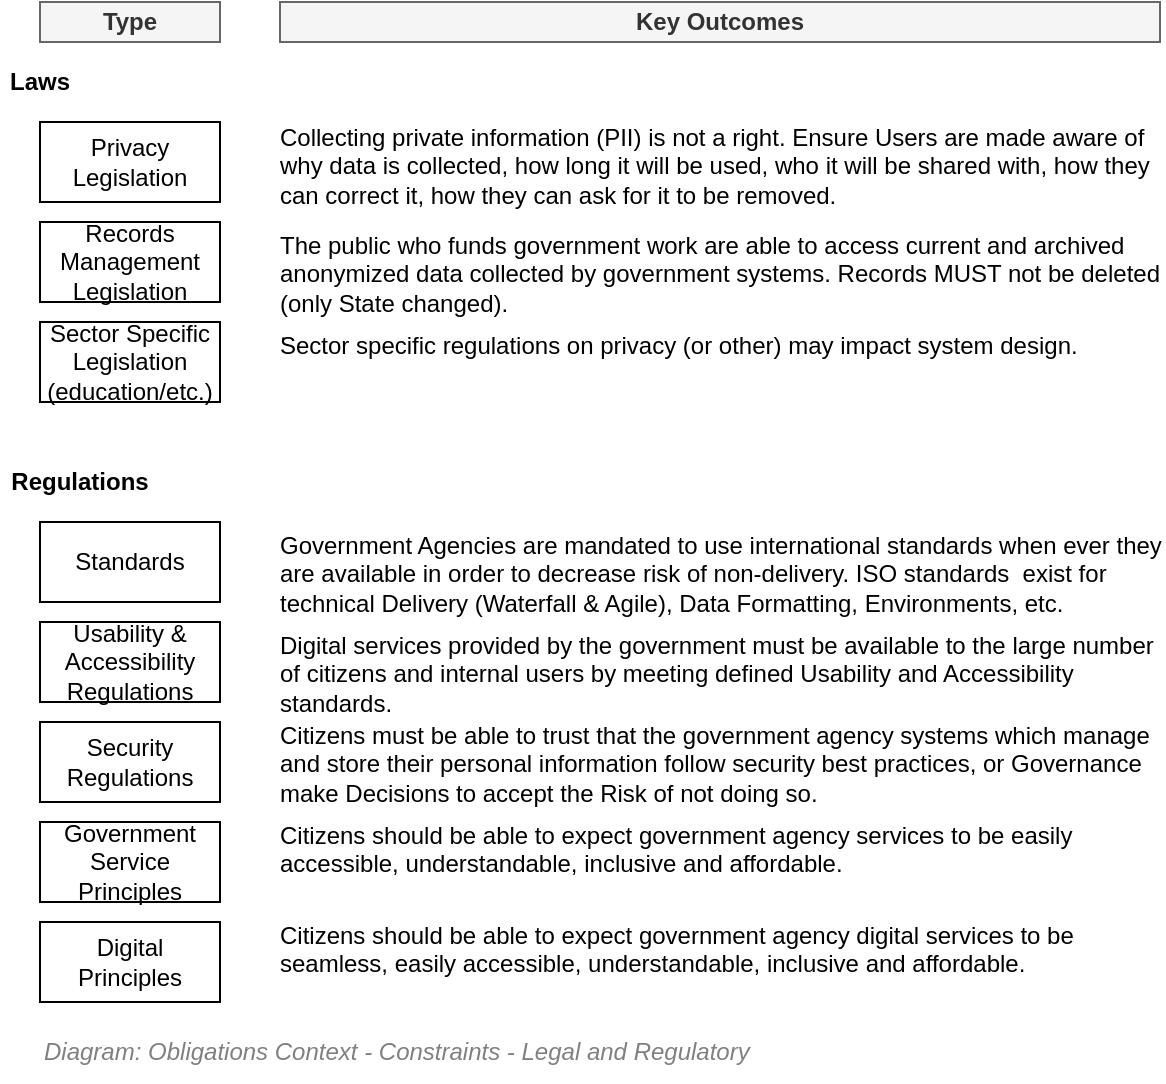 <mxfile compressed="false" version="20.3.0" type="device">
  <diagram id="uJewTiHXaNtHGO4uoLR4" name="Constraints/Legal">
    <mxGraphModel dx="782" dy="549" grid="1" gridSize="10" guides="1" tooltips="1" connect="1" arrows="1" fold="1" page="1" pageScale="1" pageWidth="827" pageHeight="1169" math="0" shadow="0">
      <root>
        <mxCell id="rhp4sE3xphnoTrhWa3b3-0" />
        <mxCell id="rhp4sE3xphnoTrhWa3b3-1" parent="rhp4sE3xphnoTrhWa3b3-0" />
        <mxCell id="rhp4sE3xphnoTrhWa3b3-2" value="Privacy Legislation" style="rounded=0;whiteSpace=wrap;html=1;" parent="rhp4sE3xphnoTrhWa3b3-1" vertex="1">
          <mxGeometry x="120" y="160" width="90" height="40" as="geometry" />
        </mxCell>
        <mxCell id="rhp4sE3xphnoTrhWa3b3-4" value="Records Management Legislation" style="rounded=0;whiteSpace=wrap;html=1;" parent="rhp4sE3xphnoTrhWa3b3-1" vertex="1">
          <mxGeometry x="120" y="210" width="90" height="40" as="geometry" />
        </mxCell>
        <mxCell id="rhp4sE3xphnoTrhWa3b3-5" value="Sector Specific Legislation&lt;br&gt;(education/etc.)" style="rounded=0;whiteSpace=wrap;html=1;" parent="rhp4sE3xphnoTrhWa3b3-1" vertex="1">
          <mxGeometry x="120" y="260" width="90" height="40" as="geometry" />
        </mxCell>
        <mxCell id="rhp4sE3xphnoTrhWa3b3-7" value="Collecting private information (PII) is not a right. Ensure Users are made aware of why data is collected, how long it will be used, who it will be shared with, how they can correct it, how they can ask for it to be removed." style="text;html=1;strokeColor=none;fillColor=none;align=left;verticalAlign=top;whiteSpace=wrap;rounded=0;spacing=0;" parent="rhp4sE3xphnoTrhWa3b3-1" vertex="1">
          <mxGeometry x="240" y="156" width="440" height="50" as="geometry" />
        </mxCell>
        <mxCell id="rhp4sE3xphnoTrhWa3b3-9" value="The public who funds government work are able to access current and archived anonymized data collected by government systems. Records MUST not be deleted (only State changed).&lt;br&gt;.&amp;nbsp;" style="text;html=1;strokeColor=none;fillColor=none;align=left;verticalAlign=top;whiteSpace=wrap;rounded=0;spacing=0;" parent="rhp4sE3xphnoTrhWa3b3-1" vertex="1">
          <mxGeometry x="240" y="210" width="440" height="50" as="geometry" />
        </mxCell>
        <mxCell id="rhp4sE3xphnoTrhWa3b3-10" value="Sector specific regulations on privacy (or other) may impact system design.&amp;nbsp;" style="text;html=1;strokeColor=none;fillColor=none;align=left;verticalAlign=top;whiteSpace=wrap;rounded=0;spacing=0;" parent="rhp4sE3xphnoTrhWa3b3-1" vertex="1">
          <mxGeometry x="240" y="260" width="440" height="50" as="geometry" />
        </mxCell>
        <mxCell id="rhp4sE3xphnoTrhWa3b3-11" value="Laws" style="text;html=1;strokeColor=none;fillColor=none;align=center;verticalAlign=middle;whiteSpace=wrap;rounded=0;fontStyle=1" parent="rhp4sE3xphnoTrhWa3b3-1" vertex="1">
          <mxGeometry x="100" y="130" width="40" height="20" as="geometry" />
        </mxCell>
        <mxCell id="rhp4sE3xphnoTrhWa3b3-12" value="Regulations" style="text;html=1;strokeColor=none;fillColor=none;align=center;verticalAlign=middle;whiteSpace=wrap;rounded=0;fontStyle=1" parent="rhp4sE3xphnoTrhWa3b3-1" vertex="1">
          <mxGeometry x="120" y="330" width="40" height="20" as="geometry" />
        </mxCell>
        <mxCell id="rhp4sE3xphnoTrhWa3b3-14" value="Usability &amp;amp; Accessibility Regulations" style="rounded=0;whiteSpace=wrap;html=1;" parent="rhp4sE3xphnoTrhWa3b3-1" vertex="1">
          <mxGeometry x="120" y="410" width="90" height="40" as="geometry" />
        </mxCell>
        <mxCell id="rhp4sE3xphnoTrhWa3b3-15" value="Digital services provided by the government must be available to the large number of citizens and internal users by meeting defined Usability and Accessibility standards." style="text;html=1;strokeColor=none;fillColor=none;align=left;verticalAlign=top;whiteSpace=wrap;rounded=0;spacing=0;" parent="rhp4sE3xphnoTrhWa3b3-1" vertex="1">
          <mxGeometry x="240" y="410" width="440" height="50" as="geometry" />
        </mxCell>
        <mxCell id="rhp4sE3xphnoTrhWa3b3-16" value="Security Regulations" style="rounded=0;whiteSpace=wrap;html=1;" parent="rhp4sE3xphnoTrhWa3b3-1" vertex="1">
          <mxGeometry x="120" y="460" width="90" height="40" as="geometry" />
        </mxCell>
        <mxCell id="rhp4sE3xphnoTrhWa3b3-17" value="Citizens must be able to trust that the government agency systems which manage and store their personal information follow security best practices, or Governance make Decisions to accept the Risk of not doing so.&amp;nbsp;" style="text;html=1;strokeColor=none;fillColor=none;align=left;verticalAlign=top;whiteSpace=wrap;rounded=0;spacing=0;" parent="rhp4sE3xphnoTrhWa3b3-1" vertex="1">
          <mxGeometry x="240" y="455" width="440" height="50" as="geometry" />
        </mxCell>
        <mxCell id="rhp4sE3xphnoTrhWa3b3-18" value="Government Service Principles" style="rounded=0;whiteSpace=wrap;html=1;" parent="rhp4sE3xphnoTrhWa3b3-1" vertex="1">
          <mxGeometry x="120" y="510" width="90" height="40" as="geometry" />
        </mxCell>
        <mxCell id="rhp4sE3xphnoTrhWa3b3-19" value="Citizens should be able to expect government agency services to be easily accessible, understandable, inclusive and affordable." style="text;html=1;strokeColor=none;fillColor=none;align=left;verticalAlign=top;whiteSpace=wrap;rounded=0;spacing=0;" parent="rhp4sE3xphnoTrhWa3b3-1" vertex="1">
          <mxGeometry x="240" y="505" width="440" height="50" as="geometry" />
        </mxCell>
        <mxCell id="9Grhlgq618cWQOXIDECg-0" value="&lt;font style=&quot;font-size: 12px ; font-weight: normal&quot;&gt;&lt;i&gt;&lt;span&gt;Diagram: Obligations Context -&amp;nbsp;&lt;/span&gt;Constraints - Legal and Regulatory&lt;/i&gt;&lt;/font&gt;" style="text;strokeColor=none;fillColor=none;html=1;fontSize=12;fontStyle=1;verticalAlign=middle;align=left;shadow=0;glass=0;comic=0;opacity=30;fontColor=#808080;" parent="rhp4sE3xphnoTrhWa3b3-1" vertex="1">
          <mxGeometry x="120" y="610" width="520" height="30" as="geometry" />
        </mxCell>
        <mxCell id="DpONmxwKGlp-B0683X56-0" value="Type" style="rounded=0;whiteSpace=wrap;html=1;fontStyle=1;fillColor=#f5f5f5;strokeColor=#666666;fontColor=#333333;" parent="rhp4sE3xphnoTrhWa3b3-1" vertex="1">
          <mxGeometry x="120" y="100" width="90" height="20" as="geometry" />
        </mxCell>
        <mxCell id="DpONmxwKGlp-B0683X56-1" value="Key Outcomes" style="rounded=0;whiteSpace=wrap;html=1;fontStyle=1;fillColor=#f5f5f5;strokeColor=#666666;fontColor=#333333;" parent="rhp4sE3xphnoTrhWa3b3-1" vertex="1">
          <mxGeometry x="240" y="100" width="440" height="20" as="geometry" />
        </mxCell>
        <mxCell id="S8VxHGN7FgCSHb4pI5Rf-0" value="Standards" style="rounded=0;whiteSpace=wrap;html=1;" parent="rhp4sE3xphnoTrhWa3b3-1" vertex="1">
          <mxGeometry x="120" y="360" width="90" height="40" as="geometry" />
        </mxCell>
        <mxCell id="S8VxHGN7FgCSHb4pI5Rf-1" value="Government Agencies are mandated to use international standards when ever they are available in order to decrease risk of non-delivery. ISO standards&amp;nbsp; exist for technical Delivery (Waterfall &amp;amp; Agile), Data Formatting, Environments, etc.&amp;nbsp; &amp;nbsp;" style="text;html=1;strokeColor=none;fillColor=none;align=left;verticalAlign=top;whiteSpace=wrap;rounded=0;spacing=0;" parent="rhp4sE3xphnoTrhWa3b3-1" vertex="1">
          <mxGeometry x="240" y="360" width="440" height="50" as="geometry" />
        </mxCell>
        <mxCell id="pzHZCPZMxvDHkfLBa03D-0" value="Digital Principles" style="rounded=0;whiteSpace=wrap;html=1;" vertex="1" parent="rhp4sE3xphnoTrhWa3b3-1">
          <mxGeometry x="120" y="560" width="90" height="40" as="geometry" />
        </mxCell>
        <mxCell id="pzHZCPZMxvDHkfLBa03D-1" value="Citizens should be able to expect government agency digital services to be seamless, easily accessible, understandable, inclusive and affordable." style="text;html=1;strokeColor=none;fillColor=none;align=left;verticalAlign=top;whiteSpace=wrap;rounded=0;spacing=0;" vertex="1" parent="rhp4sE3xphnoTrhWa3b3-1">
          <mxGeometry x="240" y="555" width="440" height="50" as="geometry" />
        </mxCell>
      </root>
    </mxGraphModel>
  </diagram>
</mxfile>
